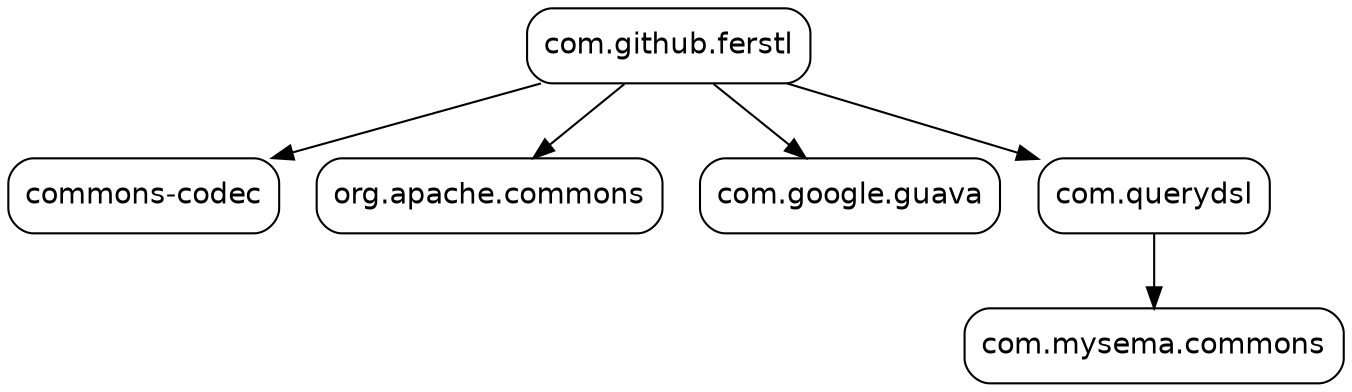 digraph "module-3" {
  node [shape="box",style="rounded",fontname="Helvetica",fontsize="14"]
  edge [fontsize="10",fontname="Helvetica"]

  // Node Definitions:
  "com.github.ferstl:compile"[label=<<font point-size="14">com.github.ferstl</font>>]
  "commons-codec:compile"[label=<<font point-size="14">commons-codec</font>>]
  "org.apache.commons:compile"[label=<<font point-size="14">org.apache.commons</font>>]
  "com.google.guava:compile"[label=<<font point-size="14">com.google.guava</font>>]
  "com.querydsl:compile"[label=<<font point-size="14">com.querydsl</font>>]
  "com.mysema.commons:compile"[label=<<font point-size="14">com.mysema.commons</font>>]

  // Edge Definitions:
  "com.github.ferstl:compile" -> "commons-codec:compile"
  "com.github.ferstl:compile" -> "org.apache.commons:compile"
  "com.github.ferstl:compile" -> "com.google.guava:compile"
  "com.querydsl:compile" -> "com.mysema.commons:compile"
  "com.github.ferstl:compile" -> "com.querydsl:compile"
}
